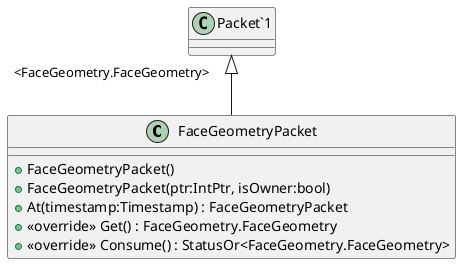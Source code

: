 @startuml
class FaceGeometryPacket {
    + FaceGeometryPacket()
    + FaceGeometryPacket(ptr:IntPtr, isOwner:bool)
    + At(timestamp:Timestamp) : FaceGeometryPacket
    + <<override>> Get() : FaceGeometry.FaceGeometry
    + <<override>> Consume() : StatusOr<FaceGeometry.FaceGeometry>
}
"Packet`1" "<FaceGeometry.FaceGeometry>" <|-- FaceGeometryPacket
@enduml
